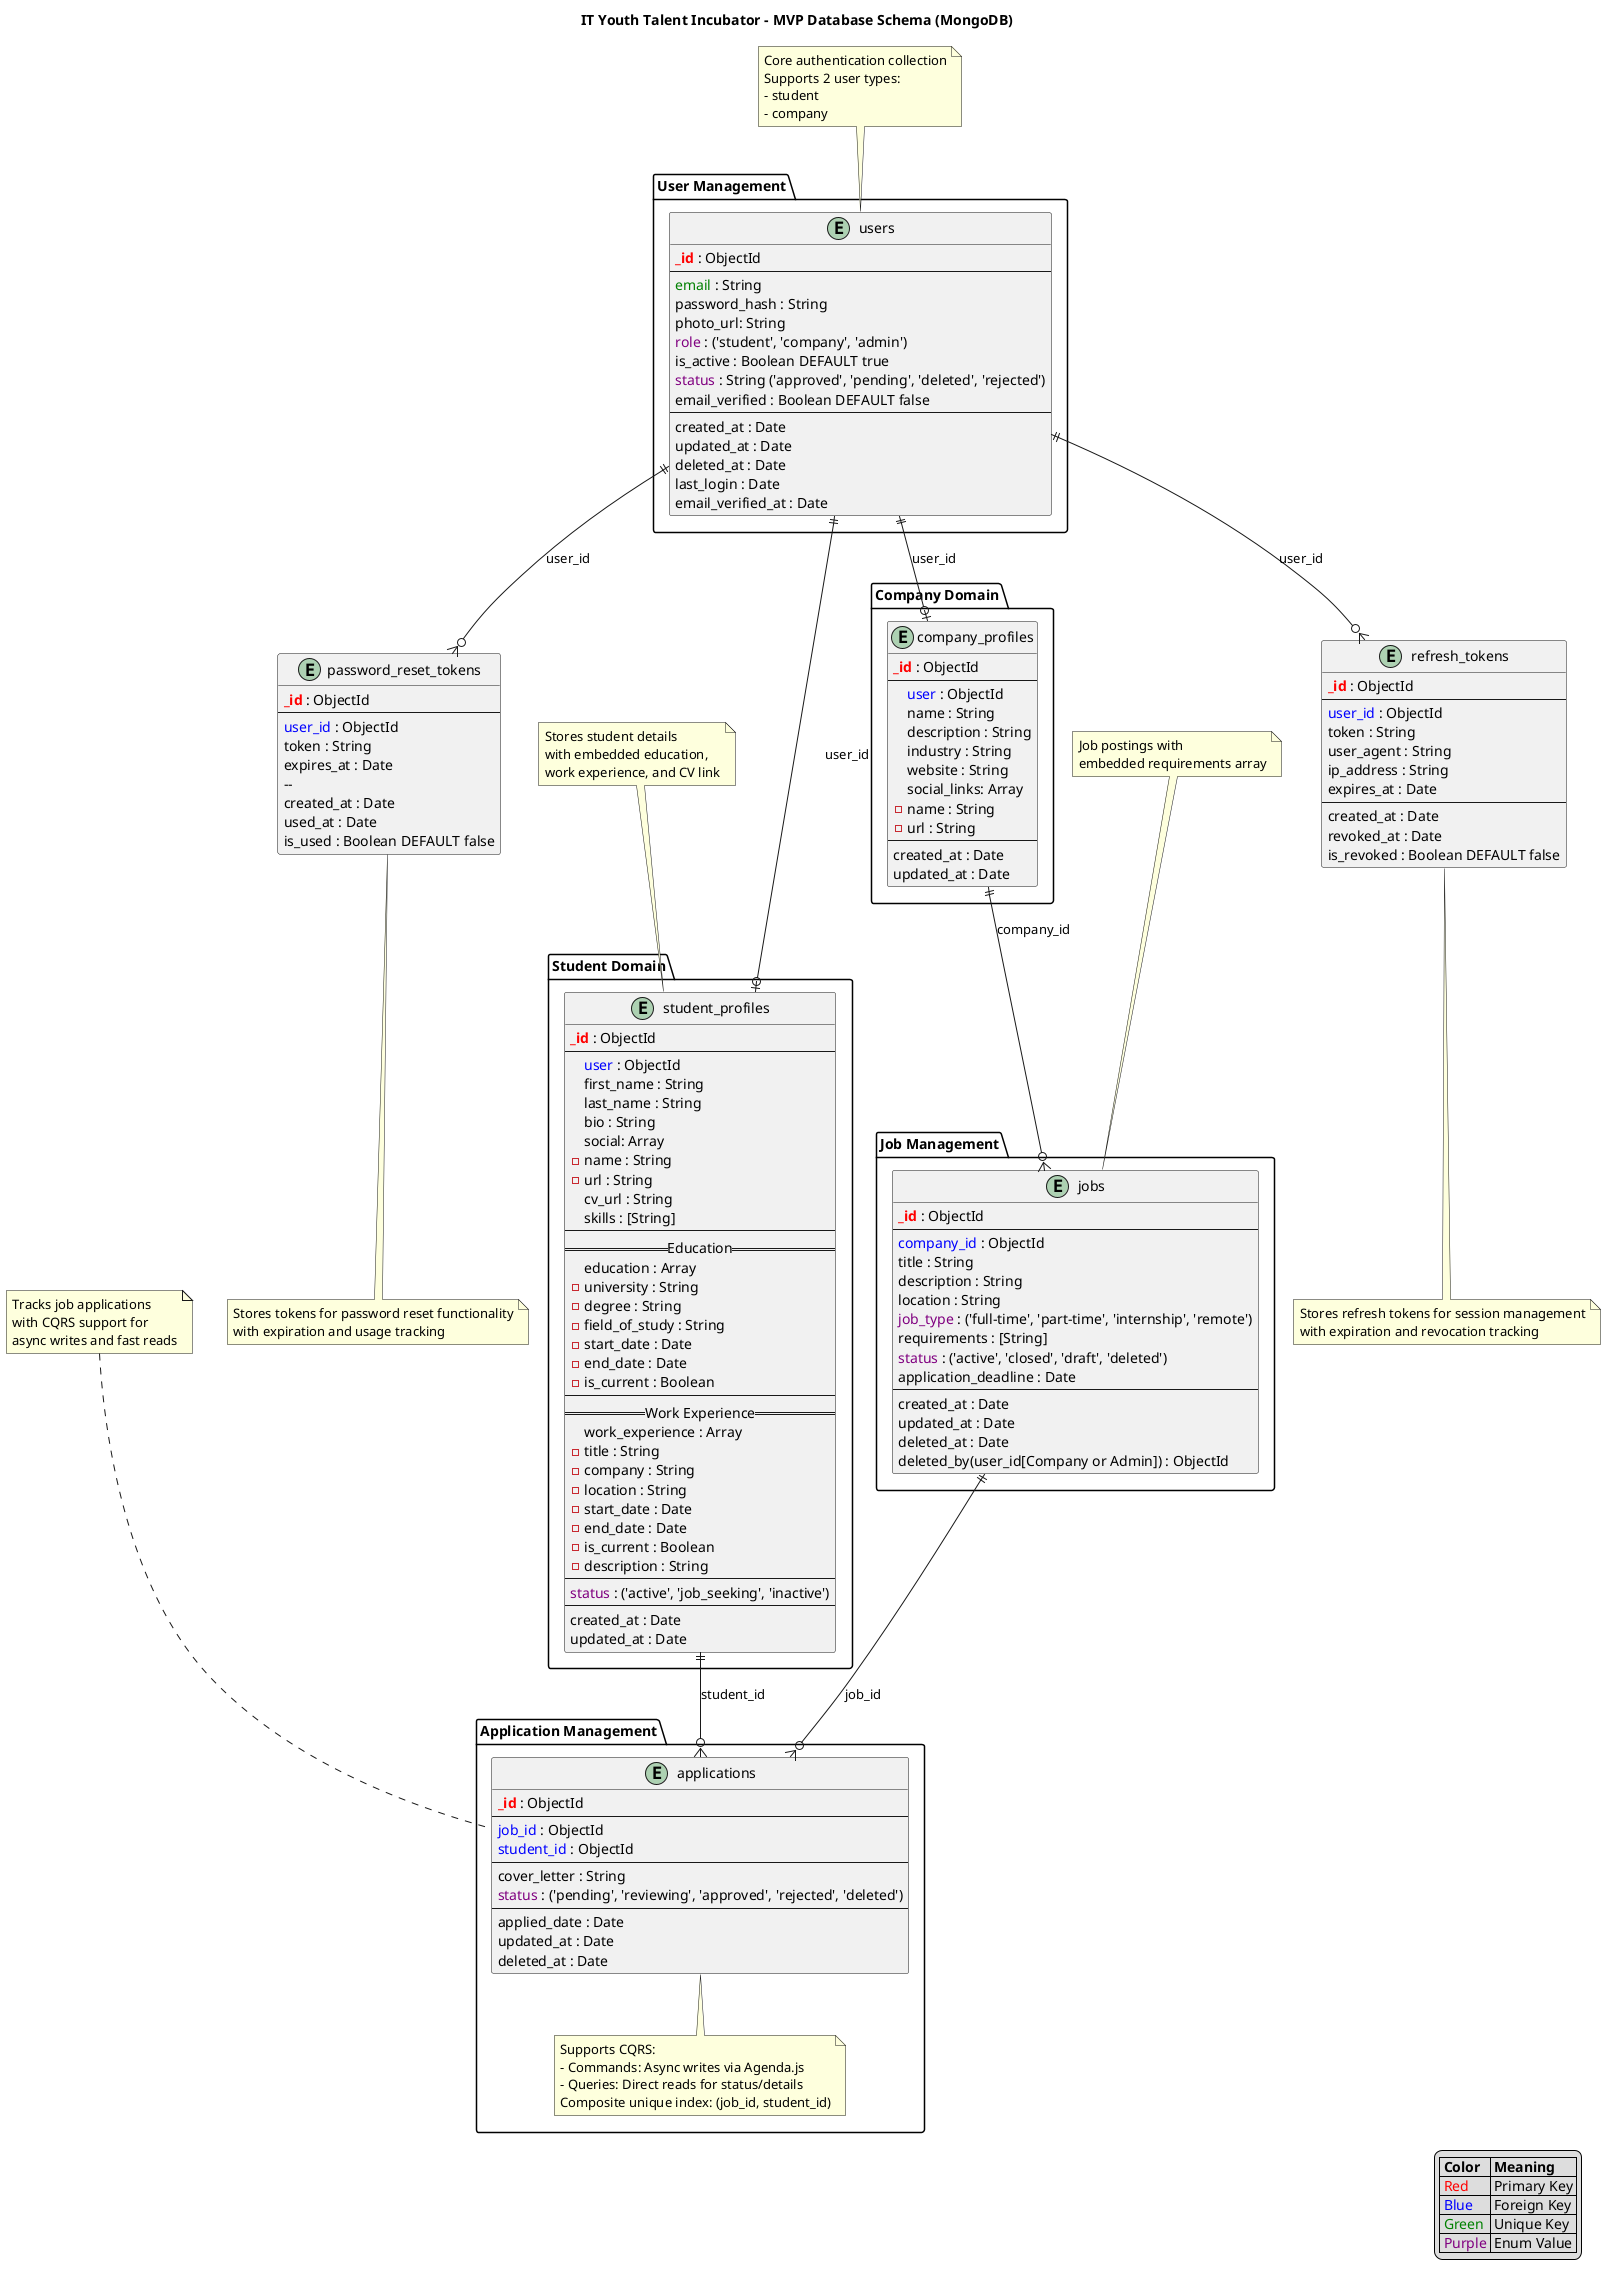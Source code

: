 @startuml IT_Youth_Talent_Incubator_MVP_Database_Schema

!define PRIMARY_KEY(x) <b><color:red>x</color></b>
!define FOREIGN_KEY(x) <color:blue>x</color>
!define UNIQUE(x) <color:green>x</color>
!define ENUM(x) <color:purple>x</color>

title IT Youth Talent Incubator - MVP Database Schema (MongoDB)

' User Management
package "User Management" {
  entity "users" as users {
    PRIMARY_KEY(_id) : ObjectId
    --
    UNIQUE(email) : String
    password_hash : String
    photo_url: String
    ENUM(role) : ('student', 'company', 'admin')
    is_active : Boolean DEFAULT true
    ENUM(status) : String ('approved', 'pending', 'deleted', 'rejected')
    email_verified : Boolean DEFAULT false
    --
    created_at : Date
    updated_at : Date
    deleted_at : Date
    last_login : Date
    email_verified_at : Date
  }
}

' Student Domain
package "Student Domain" {
  entity "student_profiles" as students {
    PRIMARY_KEY(_id) : ObjectId
    --
    FOREIGN_KEY(user) : ObjectId
    first_name : String
    last_name : String
    bio : String
    social: Array
    - name : String
    - url : String
    cv_url : String
    skills : [String]
    --
    == Education ==
    education : Array
    - university : String
    - degree : String
    - field_of_study : String
    - start_date : Date
    - end_date : Date
    - is_current : Boolean
    --
    == Work Experience ==
    work_experience : Array
    - title : String
    - company : String
    - location : String
    - start_date : Date
    - end_date : Date
    - is_current : Boolean
    - description : String
    --
    ENUM(status) : ('active', 'job_seeking', 'inactive')
    --
    created_at : Date
    updated_at : Date
  }
}

' Company Domain
package "Company Domain" {
  entity "company_profiles" as companies {
    PRIMARY_KEY(_id) : ObjectId
    --
    FOREIGN_KEY(user) : ObjectId
    name : String
    description : String
    industry : String
    website : String
    social_links: Array
    - name : String
    - url : String
    --
    created_at : Date
    updated_at : Date
  }
}

' Job Management
package "Job Management" {
  entity "jobs" as jobs {
    PRIMARY_KEY(_id) : ObjectId
    --
    FOREIGN_KEY(company_id) : ObjectId
    title : String
    description : String
    location : String
    ENUM(job_type) : ('full-time', 'part-time', 'internship', 'remote')
    requirements : [String]
    ENUM(status) : ('active', 'closed', 'draft', 'deleted')
    application_deadline : Date
    --
    created_at : Date
    updated_at : Date
    deleted_at : Date
    deleted_by(user_id[Company or Admin]) : ObjectId
  }
}

' Application Management
package "Application Management" {
  entity "applications" as applications {
    PRIMARY_KEY(_id) : ObjectId
    --
    FOREIGN_KEY(job_id) : ObjectId
    FOREIGN_KEY(student_id) : ObjectId
    --
    cover_letter : String
    ENUM(status) : ('pending', 'reviewing', 'approved', 'rejected', 'deleted')
    --
    applied_date : Date
    updated_at : Date
    deleted_at : Date
  }

  note bottom of applications
    Supports CQRS:
    - Commands: Async writes via Agenda.js
    - Queries: Direct reads for status/details
    Composite unique index: (job_id, student_id)
  end note
}


' Password Reset Tokens
  entity "password_reset_tokens" as password_reset_tokens {
    PRIMARY_KEY(_id) : ObjectId
    --
    FOREIGN_KEY(user_id) : ObjectId
    token : String
    expires_at : Date
    -- 
    created_at : Date
    used_at : Date
    is_used : Boolean DEFAULT false
  }

  note bottom of password_reset_tokens
    Stores tokens for password reset functionality
    with expiration and usage tracking
  end note

' Refresh Tokens
  entity "refresh_tokens" as refresh_tokens {
    PRIMARY_KEY(_id) : ObjectId
    --
    FOREIGN_KEY(user_id) : ObjectId
    token : String
    user_agent : String
    ip_address : String
    expires_at : Date
    --
    created_at : Date
    revoked_at : Date
    is_revoked : Boolean DEFAULT false
  }

  note bottom of refresh_tokens
    Stores refresh tokens for session management
    with expiration and revocation tracking
  end note

' ========== RELATIONSHIPS ==========

' User relationships (One-to-One)
users ||--o| students : "user_id"
users ||--o| companies : "user_id"
users ||--o{ password_reset_tokens : "user_id"
users ||--o{ refresh_tokens : "user_id"

' Student relationships
students ||--o{ applications : "student_id"

' Company relationships
companies ||--o{ jobs : "company_id"

' Job relationships
jobs ||--o{ applications : "job_id"

' Legend
legend right
  |= Color |= Meaning |
  | <color:red>Red</color> | Primary Key |
  | <color:blue>Blue</color> | Foreign Key |
  | <color:green>Green</color> | Unique Key |
  | <color:purple>Purple</color> | Enum Value |
endlegend

note top of users
  Core authentication collection
  Supports 2 user types:
  - student
  - company
end note

note top of students
  Stores student details
  with embedded education,
  work experience, and CV link
end note

note top of jobs
  Job postings with
  embedded requirements array
end note

note top of applications
  Tracks job applications
  with CQRS support for
  async writes and fast reads
end note

@enduml